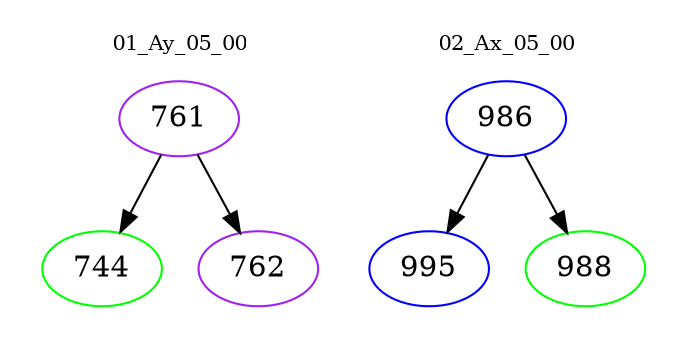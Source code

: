 digraph{
subgraph cluster_0 {
color = white
label = "01_Ay_05_00";
fontsize=10;
T0_761 [label="761", color="purple"]
T0_761 -> T0_744 [color="black"]
T0_744 [label="744", color="green"]
T0_761 -> T0_762 [color="black"]
T0_762 [label="762", color="purple"]
}
subgraph cluster_1 {
color = white
label = "02_Ax_05_00";
fontsize=10;
T1_986 [label="986", color="blue"]
T1_986 -> T1_995 [color="black"]
T1_995 [label="995", color="blue"]
T1_986 -> T1_988 [color="black"]
T1_988 [label="988", color="green"]
}
}
